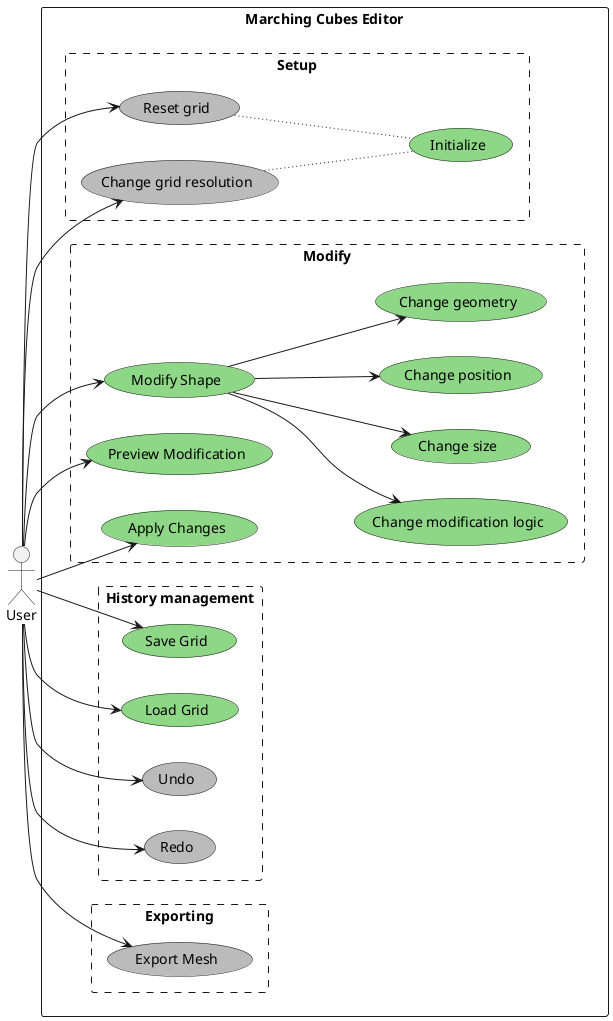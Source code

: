@startuml
left to right direction


skinparam wrapWidth 200
skinparam horizontalSpacing 50

actor User as "User"

rectangle "Marching Cubes Editor" {
    rectangle "Setup" #line.dashed {
        usecase "Initialize" as UC_Initialize #8ED787
        usecase "Reset grid" as UC_ResetGrid #BBBBBB
        usecase "Change grid resolution" as UC_ChangeGrid #BBBBBB
    }
    rectangle "Modify" #line.dashed {
        usecase "Modify Shape" as UC_Modify #8ED787
        usecase "Preview Modification" as UC_Preview #8ED787
        usecase "Apply Changes" as UC_Apply #8ED787
        usecase "Change modification logic" as UC_ShapeModLogic #8ED787
        usecase "Change size" as UC_ShapeSize #8ED787
        usecase "Change position" as UC_ShapePosition #8ED787
        usecase "Change geometry" as UC_ShapeGeometry #8ED787
    }
    rectangle "History management" #line.dashed {
        usecase "Save Grid" as UC_Save #8ED787
        usecase "Load Grid" as UC_Load #8ED787
        usecase "Undo" as UC_Export #BBBBBB
        usecase "Redo" as UC_Undo #BBBBBB
    }
    rectangle "Exporting" #line.dashed {
        usecase "Export Mesh" as UC_Redo #BBBBBB
    }
}

User --> UC_ResetGrid
User --> UC_ChangeGrid
User --> UC_Preview
User --> UC_Modify
User --> UC_Apply
User --> UC_Export
User --> UC_Save
User --> UC_Load
User --> UC_Undo
User --> UC_Redo
UC_Modify --> UC_ShapeGeometry
UC_Modify --> UC_ShapePosition
UC_Modify --> UC_ShapeSize
UC_Modify --> UC_ShapeModLogic
UC_ResetGrid -- UC_Initialize #line.dotted
UC_ChangeGrid -- UC_Initialize #line.dotted

@enduml